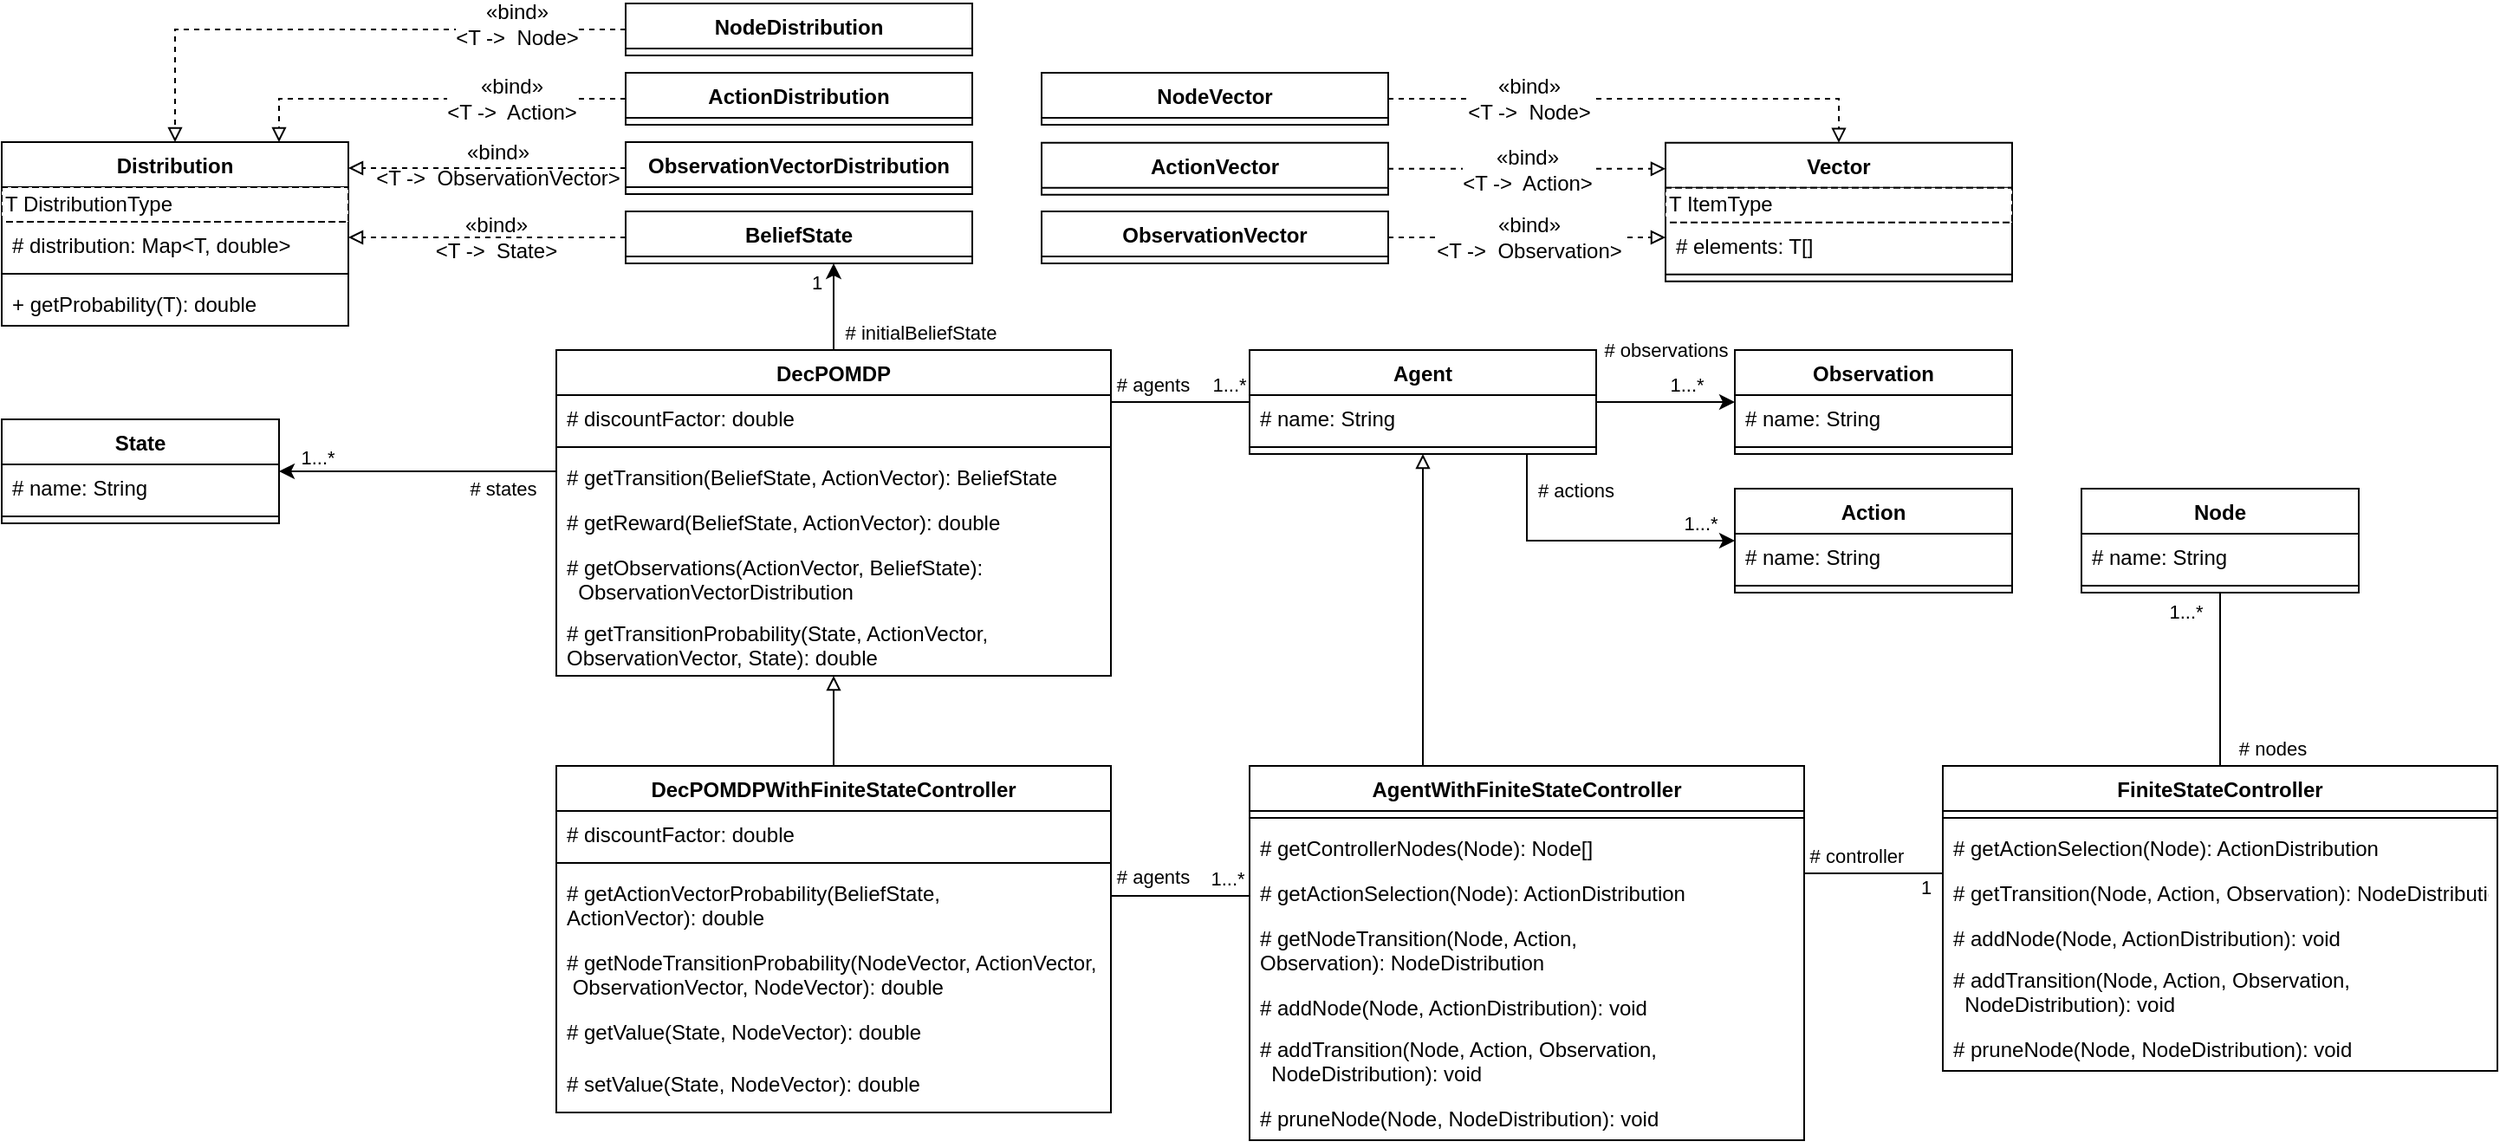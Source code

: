 <mxfile version="20.6.1" type="device"><diagram id="dNu3xntVmB1Hkb6yIEkE" name="Seite-1"><mxGraphModel dx="2594" dy="1464" grid="1" gridSize="10" guides="1" tooltips="1" connect="1" arrows="1" fold="1" page="0" pageScale="1" pageWidth="1169" pageHeight="827" math="0" shadow="0"><root><mxCell id="0"/><mxCell id="1" parent="0"/><mxCell id="qzoelLxlzfQ6jllaj68m-5" value="Agent" style="swimlane;fontStyle=1;align=center;verticalAlign=top;childLayout=stackLayout;horizontal=1;startSize=26;horizontalStack=0;resizeParent=1;resizeParentMax=0;resizeLast=0;collapsible=1;marginBottom=0;" vertex="1" parent="1"><mxGeometry x="-280" y="-120" width="200" height="60" as="geometry"/></mxCell><mxCell id="qzoelLxlzfQ6jllaj68m-6" value="# name: String" style="text;strokeColor=none;fillColor=none;align=left;verticalAlign=top;spacingLeft=4;spacingRight=4;overflow=hidden;rotatable=0;points=[[0,0.5],[1,0.5]];portConstraint=eastwest;" vertex="1" parent="qzoelLxlzfQ6jllaj68m-5"><mxGeometry y="26" width="200" height="26" as="geometry"/></mxCell><mxCell id="qzoelLxlzfQ6jllaj68m-7" value="" style="line;strokeWidth=1;fillColor=none;align=left;verticalAlign=middle;spacingTop=-1;spacingLeft=3;spacingRight=3;rotatable=0;labelPosition=right;points=[];portConstraint=eastwest;strokeColor=inherit;" vertex="1" parent="qzoelLxlzfQ6jllaj68m-5"><mxGeometry y="52" width="200" height="8" as="geometry"/></mxCell><mxCell id="qzoelLxlzfQ6jllaj68m-92" value="1...*" style="edgeStyle=orthogonalEdgeStyle;rounded=0;orthogonalLoop=1;jettySize=auto;html=1;endArrow=none;endFill=0;" edge="1" parent="1" source="qzoelLxlzfQ6jllaj68m-1" target="qzoelLxlzfQ6jllaj68m-5"><mxGeometry x="0.704" y="10" relative="1" as="geometry"><Array as="points"><mxPoint x="-350" y="-90"/><mxPoint x="-350" y="-90"/></Array><mxPoint as="offset"/></mxGeometry></mxCell><mxCell id="qzoelLxlzfQ6jllaj68m-93" value="# agents" style="edgeLabel;html=1;align=center;verticalAlign=middle;resizable=0;points=[];" vertex="1" connectable="0" parent="qzoelLxlzfQ6jllaj68m-92"><mxGeometry x="-0.758" relative="1" as="geometry"><mxPoint x="14" y="-10" as="offset"/></mxGeometry></mxCell><mxCell id="qzoelLxlzfQ6jllaj68m-1" value="DecPOMDP" style="swimlane;fontStyle=1;align=center;verticalAlign=top;childLayout=stackLayout;horizontal=1;startSize=26;horizontalStack=0;resizeParent=1;resizeParentMax=0;resizeLast=0;collapsible=1;marginBottom=0;" vertex="1" parent="1"><mxGeometry x="-680" y="-120" width="320" height="188" as="geometry"/></mxCell><mxCell id="qzoelLxlzfQ6jllaj68m-2" value="# discountFactor: double" style="text;strokeColor=none;fillColor=none;align=left;verticalAlign=top;spacingLeft=4;spacingRight=4;overflow=hidden;rotatable=0;points=[[0,0.5],[1,0.5]];portConstraint=eastwest;" vertex="1" parent="qzoelLxlzfQ6jllaj68m-1"><mxGeometry y="26" width="320" height="26" as="geometry"/></mxCell><mxCell id="qzoelLxlzfQ6jllaj68m-3" value="" style="line;strokeWidth=1;fillColor=none;align=left;verticalAlign=middle;spacingTop=-1;spacingLeft=3;spacingRight=3;rotatable=0;labelPosition=right;points=[];portConstraint=eastwest;strokeColor=inherit;" vertex="1" parent="qzoelLxlzfQ6jllaj68m-1"><mxGeometry y="52" width="320" height="8" as="geometry"/></mxCell><mxCell id="qzoelLxlzfQ6jllaj68m-64" value="# getTransition(BeliefState, ActionVector): BeliefState" style="text;strokeColor=none;fillColor=none;align=left;verticalAlign=top;spacingLeft=4;spacingRight=4;overflow=hidden;rotatable=0;points=[[0,0.5],[1,0.5]];portConstraint=eastwest;" vertex="1" parent="qzoelLxlzfQ6jllaj68m-1"><mxGeometry y="60" width="320" height="26" as="geometry"/></mxCell><mxCell id="qzoelLxlzfQ6jllaj68m-74" value="# getReward(BeliefState, ActionVector): double" style="text;strokeColor=none;fillColor=none;align=left;verticalAlign=top;spacingLeft=4;spacingRight=4;overflow=hidden;rotatable=0;points=[[0,0.5],[1,0.5]];portConstraint=eastwest;" vertex="1" parent="qzoelLxlzfQ6jllaj68m-1"><mxGeometry y="86" width="320" height="26" as="geometry"/></mxCell><mxCell id="qzoelLxlzfQ6jllaj68m-75" value="# getObservations(ActionVector, BeliefState): &#10;  ObservationVectorDistribution" style="text;strokeColor=none;fillColor=none;align=left;verticalAlign=top;spacingLeft=4;spacingRight=4;overflow=hidden;rotatable=0;points=[[0,0.5],[1,0.5]];portConstraint=eastwest;" vertex="1" parent="qzoelLxlzfQ6jllaj68m-1"><mxGeometry y="112" width="320" height="38" as="geometry"/></mxCell><mxCell id="qzoelLxlzfQ6jllaj68m-146" value="# getTransitionProbability(State, ActionVector, &#10;ObservationVector, State): double" style="text;strokeColor=none;fillColor=none;align=left;verticalAlign=top;spacingLeft=4;spacingRight=4;overflow=hidden;rotatable=0;points=[[0,0.5],[1,0.5]];portConstraint=eastwest;" vertex="1" parent="qzoelLxlzfQ6jllaj68m-1"><mxGeometry y="150" width="320" height="38" as="geometry"/></mxCell><mxCell id="qzoelLxlzfQ6jllaj68m-31" style="edgeStyle=orthogonalEdgeStyle;rounded=0;orthogonalLoop=1;jettySize=auto;html=1;" edge="1" parent="1" source="qzoelLxlzfQ6jllaj68m-1" target="qzoelLxlzfQ6jllaj68m-21"><mxGeometry relative="1" as="geometry"><Array as="points"><mxPoint x="-730" y="-50"/><mxPoint x="-730" y="-50"/></Array></mxGeometry></mxCell><mxCell id="qzoelLxlzfQ6jllaj68m-33" value="1...*" style="edgeLabel;html=1;align=center;verticalAlign=middle;resizable=0;points=[];" vertex="1" connectable="0" parent="qzoelLxlzfQ6jllaj68m-31"><mxGeometry x="0.573" relative="1" as="geometry"><mxPoint x="-12" y="-8" as="offset"/></mxGeometry></mxCell><mxCell id="qzoelLxlzfQ6jllaj68m-42" value="# states" style="edgeLabel;html=1;align=center;verticalAlign=middle;resizable=0;points=[];" vertex="1" connectable="0" parent="qzoelLxlzfQ6jllaj68m-31"><mxGeometry x="-0.558" relative="1" as="geometry"><mxPoint x="4" y="10" as="offset"/></mxGeometry></mxCell><mxCell id="qzoelLxlzfQ6jllaj68m-39" style="edgeStyle=orthogonalEdgeStyle;rounded=0;orthogonalLoop=1;jettySize=auto;html=1;" edge="1" parent="1" source="qzoelLxlzfQ6jllaj68m-1" target="qzoelLxlzfQ6jllaj68m-48"><mxGeometry relative="1" as="geometry"><mxPoint x="-840" y="210" as="targetPoint"/><Array as="points"><mxPoint x="-530" y="-80"/><mxPoint x="-530" y="-80"/></Array></mxGeometry></mxCell><mxCell id="qzoelLxlzfQ6jllaj68m-40" value="1" style="edgeLabel;html=1;align=center;verticalAlign=middle;resizable=0;points=[];" vertex="1" connectable="0" parent="qzoelLxlzfQ6jllaj68m-39"><mxGeometry x="0.255" y="-1" relative="1" as="geometry"><mxPoint x="-11" y="-8" as="offset"/></mxGeometry></mxCell><mxCell id="qzoelLxlzfQ6jllaj68m-41" value="# initialBeliefState" style="edgeLabel;html=1;align=center;verticalAlign=middle;resizable=0;points=[];" vertex="1" connectable="0" parent="qzoelLxlzfQ6jllaj68m-39"><mxGeometry x="-0.197" y="-1" relative="1" as="geometry"><mxPoint x="49" y="10" as="offset"/></mxGeometry></mxCell><mxCell id="qzoelLxlzfQ6jllaj68m-25" style="edgeStyle=orthogonalEdgeStyle;rounded=0;orthogonalLoop=1;jettySize=auto;html=1;" edge="1" parent="1" source="qzoelLxlzfQ6jllaj68m-5" target="qzoelLxlzfQ6jllaj68m-13"><mxGeometry relative="1" as="geometry"><Array as="points"><mxPoint x="-120" y="-10"/></Array></mxGeometry></mxCell><mxCell id="qzoelLxlzfQ6jllaj68m-27" value="1...*" style="edgeLabel;html=1;align=center;verticalAlign=middle;resizable=0;points=[];" vertex="1" connectable="0" parent="qzoelLxlzfQ6jllaj68m-25"><mxGeometry x="0.373" y="-1" relative="1" as="geometry"><mxPoint x="33" y="-11" as="offset"/></mxGeometry></mxCell><mxCell id="qzoelLxlzfQ6jllaj68m-45" value="# actions" style="edgeLabel;html=1;align=center;verticalAlign=middle;resizable=0;points=[];" vertex="1" connectable="0" parent="qzoelLxlzfQ6jllaj68m-25"><mxGeometry x="-0.701" y="-1" relative="1" as="geometry"><mxPoint x="29" y="-5" as="offset"/></mxGeometry></mxCell><mxCell id="qzoelLxlzfQ6jllaj68m-26" style="edgeStyle=orthogonalEdgeStyle;rounded=0;orthogonalLoop=1;jettySize=auto;html=1;" edge="1" parent="1" source="qzoelLxlzfQ6jllaj68m-5" target="qzoelLxlzfQ6jllaj68m-17"><mxGeometry relative="1" as="geometry"><Array as="points"><mxPoint x="-200" y="-90"/></Array></mxGeometry></mxCell><mxCell id="qzoelLxlzfQ6jllaj68m-28" value="1...*" style="edgeLabel;html=1;align=center;verticalAlign=middle;resizable=0;points=[];" vertex="1" connectable="0" parent="qzoelLxlzfQ6jllaj68m-26"><mxGeometry x="0.801" relative="1" as="geometry"><mxPoint x="-20" y="-10" as="offset"/></mxGeometry></mxCell><mxCell id="qzoelLxlzfQ6jllaj68m-44" value="# observations" style="edgeLabel;html=1;align=center;verticalAlign=middle;resizable=0;points=[];" vertex="1" connectable="0" parent="qzoelLxlzfQ6jllaj68m-26"><mxGeometry x="-0.905" y="-1" relative="1" as="geometry"><mxPoint x="36" y="-31" as="offset"/></mxGeometry></mxCell><mxCell id="qzoelLxlzfQ6jllaj68m-13" value="Action" style="swimlane;fontStyle=1;align=center;verticalAlign=top;childLayout=stackLayout;horizontal=1;startSize=26;horizontalStack=0;resizeParent=1;resizeParentMax=0;resizeLast=0;collapsible=1;marginBottom=0;" vertex="1" parent="1"><mxGeometry y="-40" width="160" height="60" as="geometry"/></mxCell><mxCell id="qzoelLxlzfQ6jllaj68m-14" value="# name: String" style="text;strokeColor=none;fillColor=none;align=left;verticalAlign=top;spacingLeft=4;spacingRight=4;overflow=hidden;rotatable=0;points=[[0,0.5],[1,0.5]];portConstraint=eastwest;" vertex="1" parent="qzoelLxlzfQ6jllaj68m-13"><mxGeometry y="26" width="160" height="26" as="geometry"/></mxCell><mxCell id="qzoelLxlzfQ6jllaj68m-15" value="" style="line;strokeWidth=1;fillColor=none;align=left;verticalAlign=middle;spacingTop=-1;spacingLeft=3;spacingRight=3;rotatable=0;labelPosition=right;points=[];portConstraint=eastwest;strokeColor=inherit;" vertex="1" parent="qzoelLxlzfQ6jllaj68m-13"><mxGeometry y="52" width="160" height="8" as="geometry"/></mxCell><mxCell id="qzoelLxlzfQ6jllaj68m-17" value="Observation" style="swimlane;fontStyle=1;align=center;verticalAlign=top;childLayout=stackLayout;horizontal=1;startSize=26;horizontalStack=0;resizeParent=1;resizeParentMax=0;resizeLast=0;collapsible=1;marginBottom=0;" vertex="1" parent="1"><mxGeometry y="-120" width="160" height="60" as="geometry"/></mxCell><mxCell id="qzoelLxlzfQ6jllaj68m-18" value="# name: String" style="text;strokeColor=none;fillColor=none;align=left;verticalAlign=top;spacingLeft=4;spacingRight=4;overflow=hidden;rotatable=0;points=[[0,0.5],[1,0.5]];portConstraint=eastwest;" vertex="1" parent="qzoelLxlzfQ6jllaj68m-17"><mxGeometry y="26" width="160" height="26" as="geometry"/></mxCell><mxCell id="qzoelLxlzfQ6jllaj68m-19" value="" style="line;strokeWidth=1;fillColor=none;align=left;verticalAlign=middle;spacingTop=-1;spacingLeft=3;spacingRight=3;rotatable=0;labelPosition=right;points=[];portConstraint=eastwest;strokeColor=inherit;" vertex="1" parent="qzoelLxlzfQ6jllaj68m-17"><mxGeometry y="52" width="160" height="8" as="geometry"/></mxCell><mxCell id="qzoelLxlzfQ6jllaj68m-21" value="State" style="swimlane;fontStyle=1;align=center;verticalAlign=top;childLayout=stackLayout;horizontal=1;startSize=26;horizontalStack=0;resizeParent=1;resizeParentMax=0;resizeLast=0;collapsible=1;marginBottom=0;" vertex="1" parent="1"><mxGeometry x="-1000" y="-80" width="160" height="60" as="geometry"/></mxCell><mxCell id="qzoelLxlzfQ6jllaj68m-22" value="# name: String" style="text;strokeColor=none;fillColor=none;align=left;verticalAlign=top;spacingLeft=4;spacingRight=4;overflow=hidden;rotatable=0;points=[[0,0.5],[1,0.5]];portConstraint=eastwest;" vertex="1" parent="qzoelLxlzfQ6jllaj68m-21"><mxGeometry y="26" width="160" height="26" as="geometry"/></mxCell><mxCell id="qzoelLxlzfQ6jllaj68m-23" value="" style="line;strokeWidth=1;fillColor=none;align=left;verticalAlign=middle;spacingTop=-1;spacingLeft=3;spacingRight=3;rotatable=0;labelPosition=right;points=[];portConstraint=eastwest;strokeColor=inherit;" vertex="1" parent="qzoelLxlzfQ6jllaj68m-21"><mxGeometry y="52" width="160" height="8" as="geometry"/></mxCell><mxCell id="qzoelLxlzfQ6jllaj68m-35" value="Distribution" style="swimlane;fontStyle=1;align=center;verticalAlign=top;childLayout=stackLayout;horizontal=1;startSize=26;horizontalStack=0;resizeParent=1;resizeParentMax=0;resizeLast=0;collapsible=1;marginBottom=0;" vertex="1" parent="1"><mxGeometry x="-1000" y="-240" width="200" height="106" as="geometry"/></mxCell><mxCell id="qzoelLxlzfQ6jllaj68m-47" value="T DistributionType" style="shape=partialRectangle;html=1;top=1;align=left;dashed=1;" vertex="1" parent="qzoelLxlzfQ6jllaj68m-35"><mxGeometry y="26" width="200" height="20" as="geometry"/></mxCell><mxCell id="qzoelLxlzfQ6jllaj68m-36" value="# distribution: Map&lt;T, double&gt;" style="text;strokeColor=none;fillColor=none;align=left;verticalAlign=top;spacingLeft=4;spacingRight=4;overflow=hidden;rotatable=0;points=[[0,0.5],[1,0.5]];portConstraint=eastwest;" vertex="1" parent="qzoelLxlzfQ6jllaj68m-35"><mxGeometry y="46" width="200" height="26" as="geometry"/></mxCell><mxCell id="qzoelLxlzfQ6jllaj68m-37" value="" style="line;strokeWidth=1;fillColor=none;align=left;verticalAlign=middle;spacingTop=-1;spacingLeft=3;spacingRight=3;rotatable=0;labelPosition=right;points=[];portConstraint=eastwest;strokeColor=inherit;" vertex="1" parent="qzoelLxlzfQ6jllaj68m-35"><mxGeometry y="72" width="200" height="8" as="geometry"/></mxCell><mxCell id="qzoelLxlzfQ6jllaj68m-38" value="+ getProbability(T): double" style="text;strokeColor=none;fillColor=none;align=left;verticalAlign=top;spacingLeft=4;spacingRight=4;overflow=hidden;rotatable=0;points=[[0,0.5],[1,0.5]];portConstraint=eastwest;" vertex="1" parent="qzoelLxlzfQ6jllaj68m-35"><mxGeometry y="80" width="200" height="26" as="geometry"/></mxCell><mxCell id="qzoelLxlzfQ6jllaj68m-53" style="edgeStyle=orthogonalEdgeStyle;rounded=0;orthogonalLoop=1;jettySize=auto;html=1;endArrow=block;endFill=0;dashed=1;" edge="1" parent="1" source="qzoelLxlzfQ6jllaj68m-48" target="qzoelLxlzfQ6jllaj68m-35"><mxGeometry relative="1" as="geometry"><Array as="points"><mxPoint x="-760" y="-185.43"/><mxPoint x="-760" y="-185.43"/></Array></mxGeometry></mxCell><mxCell id="qzoelLxlzfQ6jllaj68m-85" value="&lt;span style=&quot;font-size: 12px;&quot;&gt;«bind»&lt;/span&gt;&lt;br style=&quot;font-size: 12px;&quot;&gt;&lt;span style=&quot;font-size: 12px;&quot;&gt;&amp;lt;T -&amp;gt;&amp;nbsp; State&amp;gt;&lt;/span&gt;" style="edgeLabel;html=1;align=center;verticalAlign=middle;resizable=0;points=[];labelBackgroundColor=none;" vertex="1" connectable="0" parent="qzoelLxlzfQ6jllaj68m-53"><mxGeometry x="-0.062" relative="1" as="geometry"><mxPoint as="offset"/></mxGeometry></mxCell><mxCell id="qzoelLxlzfQ6jllaj68m-48" value="BeliefState" style="swimlane;fontStyle=1;align=center;verticalAlign=top;childLayout=stackLayout;horizontal=1;startSize=26;horizontalStack=0;resizeParent=1;resizeParentMax=0;resizeLast=0;collapsible=1;marginBottom=0;" vertex="1" collapsed="1" parent="1"><mxGeometry x="-640" y="-200" width="200" height="30" as="geometry"><mxRectangle x="-890" y="-30" width="160" height="34" as="alternateBounds"/></mxGeometry></mxCell><mxCell id="qzoelLxlzfQ6jllaj68m-51" value="" style="line;strokeWidth=1;fillColor=none;align=left;verticalAlign=middle;spacingTop=-1;spacingLeft=3;spacingRight=3;rotatable=0;labelPosition=right;points=[];portConstraint=eastwest;strokeColor=inherit;" vertex="1" parent="qzoelLxlzfQ6jllaj68m-48"><mxGeometry y="26" width="160" height="8" as="geometry"/></mxCell><mxCell id="qzoelLxlzfQ6jllaj68m-65" value="Vector" style="swimlane;fontStyle=1;align=center;verticalAlign=top;childLayout=stackLayout;horizontal=1;startSize=26;horizontalStack=0;resizeParent=1;resizeParentMax=0;resizeLast=0;collapsible=1;marginBottom=0;" vertex="1" parent="1"><mxGeometry x="-40" y="-239.57" width="200" height="80" as="geometry"/></mxCell><mxCell id="qzoelLxlzfQ6jllaj68m-66" value="T ItemType" style="shape=partialRectangle;html=1;top=1;align=left;dashed=1;" vertex="1" parent="qzoelLxlzfQ6jllaj68m-65"><mxGeometry y="26" width="200" height="20" as="geometry"/></mxCell><mxCell id="qzoelLxlzfQ6jllaj68m-67" value="# elements: T[]" style="text;strokeColor=none;fillColor=none;align=left;verticalAlign=top;spacingLeft=4;spacingRight=4;overflow=hidden;rotatable=0;points=[[0,0.5],[1,0.5]];portConstraint=eastwest;" vertex="1" parent="qzoelLxlzfQ6jllaj68m-65"><mxGeometry y="46" width="200" height="26" as="geometry"/></mxCell><mxCell id="qzoelLxlzfQ6jllaj68m-68" value="" style="line;strokeWidth=1;fillColor=none;align=left;verticalAlign=middle;spacingTop=-1;spacingLeft=3;spacingRight=3;rotatable=0;labelPosition=right;points=[];portConstraint=eastwest;strokeColor=inherit;" vertex="1" parent="qzoelLxlzfQ6jllaj68m-65"><mxGeometry y="72" width="200" height="8" as="geometry"/></mxCell><mxCell id="qzoelLxlzfQ6jllaj68m-72" style="edgeStyle=orthogonalEdgeStyle;rounded=0;orthogonalLoop=1;jettySize=auto;html=1;dashed=1;endArrow=block;endFill=0;exitX=1;exitY=0.5;exitDx=0;exitDy=0;" edge="1" parent="1" source="qzoelLxlzfQ6jllaj68m-70" target="qzoelLxlzfQ6jllaj68m-65"><mxGeometry relative="1" as="geometry"><mxPoint x="-380" y="-225.02" as="sourcePoint"/><mxPoint x="-540" y="-225.02" as="targetPoint"/><Array as="points"><mxPoint x="-200" y="-225"/><mxPoint x="-200" y="-225"/></Array></mxGeometry></mxCell><mxCell id="qzoelLxlzfQ6jllaj68m-73" value="&lt;span style=&quot;font-size: 12px;&quot;&gt;«bind»&lt;/span&gt;&lt;br style=&quot;font-size: 12px;&quot;&gt;&lt;span style=&quot;font-size: 12px;&quot;&gt;&amp;lt;T -&amp;gt;&amp;nbsp; Action&amp;gt;&lt;/span&gt;" style="edgeLabel;html=1;align=center;verticalAlign=middle;resizable=0;points=[];" vertex="1" connectable="0" parent="qzoelLxlzfQ6jllaj68m-72"><mxGeometry x="0.402" y="1" relative="1" as="geometry"><mxPoint x="-32" y="1" as="offset"/></mxGeometry></mxCell><mxCell id="qzoelLxlzfQ6jllaj68m-70" value="ActionVector" style="swimlane;fontStyle=1;align=center;verticalAlign=top;childLayout=stackLayout;horizontal=1;startSize=26;horizontalStack=0;resizeParent=1;resizeParentMax=0;resizeLast=0;collapsible=1;marginBottom=0;" vertex="1" collapsed="1" parent="1"><mxGeometry x="-400" y="-239.57" width="200" height="30" as="geometry"><mxRectangle x="-890" y="-30" width="160" height="34" as="alternateBounds"/></mxGeometry></mxCell><mxCell id="qzoelLxlzfQ6jllaj68m-71" value="" style="line;strokeWidth=1;fillColor=none;align=left;verticalAlign=middle;spacingTop=-1;spacingLeft=3;spacingRight=3;rotatable=0;labelPosition=right;points=[];portConstraint=eastwest;strokeColor=inherit;" vertex="1" parent="qzoelLxlzfQ6jllaj68m-70"><mxGeometry y="26" width="160" height="8" as="geometry"/></mxCell><mxCell id="qzoelLxlzfQ6jllaj68m-90" style="edgeStyle=orthogonalEdgeStyle;rounded=0;orthogonalLoop=1;jettySize=auto;html=1;dashed=1;endArrow=block;endFill=0;" edge="1" parent="1" source="qzoelLxlzfQ6jllaj68m-76" target="qzoelLxlzfQ6jllaj68m-65"><mxGeometry relative="1" as="geometry"><Array as="points"><mxPoint x="-80" y="-185"/><mxPoint x="-80" y="-185"/></Array></mxGeometry></mxCell><mxCell id="qzoelLxlzfQ6jllaj68m-91" value="&lt;span style=&quot;font-size: 12px;&quot;&gt;«bind»&lt;/span&gt;&lt;br style=&quot;font-size: 12px;&quot;&gt;&lt;span style=&quot;font-size: 12px;&quot;&gt;&amp;lt;T -&amp;gt;&amp;nbsp; Observation&amp;gt;&lt;/span&gt;" style="edgeLabel;html=1;align=center;verticalAlign=middle;resizable=0;points=[];" vertex="1" connectable="0" parent="qzoelLxlzfQ6jllaj68m-90"><mxGeometry x="-0.031" relative="1" as="geometry"><mxPoint x="3" as="offset"/></mxGeometry></mxCell><mxCell id="qzoelLxlzfQ6jllaj68m-76" value="ObservationVector" style="swimlane;fontStyle=1;align=center;verticalAlign=top;childLayout=stackLayout;horizontal=1;startSize=26;horizontalStack=0;resizeParent=1;resizeParentMax=0;resizeLast=0;collapsible=1;marginBottom=0;" vertex="1" collapsed="1" parent="1"><mxGeometry x="-400" y="-200" width="200" height="30" as="geometry"><mxRectangle x="-890" y="-30" width="160" height="34" as="alternateBounds"/></mxGeometry></mxCell><mxCell id="qzoelLxlzfQ6jllaj68m-77" value="" style="line;strokeWidth=1;fillColor=none;align=left;verticalAlign=middle;spacingTop=-1;spacingLeft=3;spacingRight=3;rotatable=0;labelPosition=right;points=[];portConstraint=eastwest;strokeColor=inherit;" vertex="1" parent="qzoelLxlzfQ6jllaj68m-76"><mxGeometry y="26" width="160" height="8" as="geometry"/></mxCell><mxCell id="qzoelLxlzfQ6jllaj68m-82" style="edgeStyle=orthogonalEdgeStyle;rounded=0;orthogonalLoop=1;jettySize=auto;html=1;dashed=1;endArrow=block;endFill=0;" edge="1" parent="1" source="qzoelLxlzfQ6jllaj68m-80" target="qzoelLxlzfQ6jllaj68m-35"><mxGeometry relative="1" as="geometry"><Array as="points"><mxPoint x="-760" y="-225.43"/><mxPoint x="-760" y="-225.43"/></Array></mxGeometry></mxCell><mxCell id="qzoelLxlzfQ6jllaj68m-86" value="&lt;span style=&quot;font-size: 12px;&quot;&gt;«bind»&lt;/span&gt;&lt;br style=&quot;font-size: 12px;&quot;&gt;&lt;span style=&quot;font-size: 12px;&quot;&gt;&amp;lt;T -&amp;gt;&amp;nbsp; ObservationVector&amp;gt;&lt;/span&gt;" style="edgeLabel;html=1;align=center;verticalAlign=middle;resizable=0;points=[];labelBackgroundColor=none;" vertex="1" connectable="0" parent="qzoelLxlzfQ6jllaj68m-82"><mxGeometry x="-0.076" y="-2" relative="1" as="geometry"><mxPoint as="offset"/></mxGeometry></mxCell><mxCell id="qzoelLxlzfQ6jllaj68m-80" value="ObservationVectorDistribution" style="swimlane;fontStyle=1;align=center;verticalAlign=top;childLayout=stackLayout;horizontal=1;startSize=26;horizontalStack=0;resizeParent=1;resizeParentMax=0;resizeLast=0;collapsible=1;marginBottom=0;" vertex="1" collapsed="1" parent="1"><mxGeometry x="-640" y="-240" width="200" height="30" as="geometry"><mxRectangle x="-890" y="-30" width="160" height="34" as="alternateBounds"/></mxGeometry></mxCell><mxCell id="qzoelLxlzfQ6jllaj68m-81" value="" style="line;strokeWidth=1;fillColor=none;align=left;verticalAlign=middle;spacingTop=-1;spacingLeft=3;spacingRight=3;rotatable=0;labelPosition=right;points=[];portConstraint=eastwest;strokeColor=inherit;" vertex="1" parent="qzoelLxlzfQ6jllaj68m-80"><mxGeometry y="26" width="160" height="8" as="geometry"/></mxCell><mxCell id="qzoelLxlzfQ6jllaj68m-100" style="edgeStyle=orthogonalEdgeStyle;rounded=0;orthogonalLoop=1;jettySize=auto;html=1;endArrow=block;endFill=0;" edge="1" parent="1" source="qzoelLxlzfQ6jllaj68m-94" target="qzoelLxlzfQ6jllaj68m-1"><mxGeometry relative="1" as="geometry"/></mxCell><mxCell id="qzoelLxlzfQ6jllaj68m-112" style="edgeStyle=orthogonalEdgeStyle;rounded=0;orthogonalLoop=1;jettySize=auto;html=1;endArrow=none;endFill=0;" edge="1" parent="1" source="qzoelLxlzfQ6jllaj68m-94" target="qzoelLxlzfQ6jllaj68m-105"><mxGeometry relative="1" as="geometry"><Array as="points"><mxPoint x="-300" y="195"/><mxPoint x="-300" y="195"/></Array></mxGeometry></mxCell><mxCell id="qzoelLxlzfQ6jllaj68m-113" value="# agents" style="edgeLabel;html=1;align=center;verticalAlign=middle;resizable=0;points=[];" vertex="1" connectable="0" parent="qzoelLxlzfQ6jllaj68m-112"><mxGeometry x="-0.575" relative="1" as="geometry"><mxPoint x="7" y="-11" as="offset"/></mxGeometry></mxCell><mxCell id="qzoelLxlzfQ6jllaj68m-114" value="1...*" style="edgeLabel;html=1;align=center;verticalAlign=middle;resizable=0;points=[];" vertex="1" connectable="0" parent="qzoelLxlzfQ6jllaj68m-112"><mxGeometry x="0.565" y="-4" relative="1" as="geometry"><mxPoint x="4" y="-14" as="offset"/></mxGeometry></mxCell><mxCell id="qzoelLxlzfQ6jllaj68m-94" value="DecPOMDPWithFiniteStateController" style="swimlane;fontStyle=1;align=center;verticalAlign=top;childLayout=stackLayout;horizontal=1;startSize=26;horizontalStack=0;resizeParent=1;resizeParentMax=0;resizeLast=0;collapsible=1;marginBottom=0;" vertex="1" parent="1"><mxGeometry x="-680" y="120" width="320" height="200" as="geometry"/></mxCell><mxCell id="qzoelLxlzfQ6jllaj68m-95" value="# discountFactor: double" style="text;strokeColor=none;fillColor=none;align=left;verticalAlign=top;spacingLeft=4;spacingRight=4;overflow=hidden;rotatable=0;points=[[0,0.5],[1,0.5]];portConstraint=eastwest;" vertex="1" parent="qzoelLxlzfQ6jllaj68m-94"><mxGeometry y="26" width="320" height="26" as="geometry"/></mxCell><mxCell id="qzoelLxlzfQ6jllaj68m-96" value="" style="line;strokeWidth=1;fillColor=none;align=left;verticalAlign=middle;spacingTop=-1;spacingLeft=3;spacingRight=3;rotatable=0;labelPosition=right;points=[];portConstraint=eastwest;strokeColor=inherit;" vertex="1" parent="qzoelLxlzfQ6jllaj68m-94"><mxGeometry y="52" width="320" height="8" as="geometry"/></mxCell><mxCell id="qzoelLxlzfQ6jllaj68m-97" value="# getActionVectorProbability(BeliefState, &#10;ActionVector): double" style="text;strokeColor=none;fillColor=none;align=left;verticalAlign=top;spacingLeft=4;spacingRight=4;overflow=hidden;rotatable=0;points=[[0,0.5],[1,0.5]];portConstraint=eastwest;" vertex="1" parent="qzoelLxlzfQ6jllaj68m-94"><mxGeometry y="60" width="320" height="40" as="geometry"/></mxCell><mxCell id="qzoelLxlzfQ6jllaj68m-98" value="# getNodeTransitionProbability(NodeVector, ActionVector,&#10; ObservationVector, NodeVector): double" style="text;strokeColor=none;fillColor=none;align=left;verticalAlign=top;spacingLeft=4;spacingRight=4;overflow=hidden;rotatable=0;points=[[0,0.5],[1,0.5]];portConstraint=eastwest;" vertex="1" parent="qzoelLxlzfQ6jllaj68m-94"><mxGeometry y="100" width="320" height="40" as="geometry"/></mxCell><mxCell id="qzoelLxlzfQ6jllaj68m-99" value="# getValue(State, NodeVector): double" style="text;strokeColor=none;fillColor=none;align=left;verticalAlign=top;spacingLeft=4;spacingRight=4;overflow=hidden;rotatable=0;points=[[0,0.5],[1,0.5]];portConstraint=eastwest;" vertex="1" parent="qzoelLxlzfQ6jllaj68m-94"><mxGeometry y="140" width="320" height="30" as="geometry"/></mxCell><mxCell id="qzoelLxlzfQ6jllaj68m-145" value="# setValue(State, NodeVector): double" style="text;strokeColor=none;fillColor=none;align=left;verticalAlign=top;spacingLeft=4;spacingRight=4;overflow=hidden;rotatable=0;points=[[0,0.5],[1,0.5]];portConstraint=eastwest;" vertex="1" parent="qzoelLxlzfQ6jllaj68m-94"><mxGeometry y="170" width="320" height="30" as="geometry"/></mxCell><mxCell id="qzoelLxlzfQ6jllaj68m-103" style="edgeStyle=orthogonalEdgeStyle;rounded=0;orthogonalLoop=1;jettySize=auto;html=1;endArrow=block;endFill=0;dashed=1;" edge="1" parent="1" source="qzoelLxlzfQ6jllaj68m-101" target="qzoelLxlzfQ6jllaj68m-65"><mxGeometry relative="1" as="geometry"/></mxCell><mxCell id="qzoelLxlzfQ6jllaj68m-104" value="&lt;span style=&quot;font-size: 12px;&quot;&gt;«bind»&lt;/span&gt;&lt;br style=&quot;font-size: 12px;&quot;&gt;&lt;span style=&quot;font-size: 12px;&quot;&gt;&amp;lt;T -&amp;gt;&amp;nbsp; Node&amp;gt;&lt;/span&gt;" style="edgeLabel;html=1;align=center;verticalAlign=middle;resizable=0;points=[];" vertex="1" connectable="0" parent="qzoelLxlzfQ6jllaj68m-103"><mxGeometry x="-0.36" y="-3" relative="1" as="geometry"><mxPoint x="-11" y="-3" as="offset"/></mxGeometry></mxCell><mxCell id="qzoelLxlzfQ6jllaj68m-101" value="NodeVector" style="swimlane;fontStyle=1;align=center;verticalAlign=top;childLayout=stackLayout;horizontal=1;startSize=26;horizontalStack=0;resizeParent=1;resizeParentMax=0;resizeLast=0;collapsible=1;marginBottom=0;" vertex="1" collapsed="1" parent="1"><mxGeometry x="-400" y="-280" width="200" height="30" as="geometry"><mxRectangle x="-890" y="-30" width="160" height="34" as="alternateBounds"/></mxGeometry></mxCell><mxCell id="qzoelLxlzfQ6jllaj68m-102" value="" style="line;strokeWidth=1;fillColor=none;align=left;verticalAlign=middle;spacingTop=-1;spacingLeft=3;spacingRight=3;rotatable=0;labelPosition=right;points=[];portConstraint=eastwest;strokeColor=inherit;" vertex="1" parent="qzoelLxlzfQ6jllaj68m-101"><mxGeometry y="26" width="160" height="8" as="geometry"/></mxCell><mxCell id="qzoelLxlzfQ6jllaj68m-111" style="edgeStyle=orthogonalEdgeStyle;rounded=0;orthogonalLoop=1;jettySize=auto;html=1;endArrow=block;endFill=0;" edge="1" parent="1" source="qzoelLxlzfQ6jllaj68m-105" target="qzoelLxlzfQ6jllaj68m-5"><mxGeometry relative="1" as="geometry"><Array as="points"><mxPoint x="-180" y="70"/><mxPoint x="-180" y="70"/></Array></mxGeometry></mxCell><mxCell id="qzoelLxlzfQ6jllaj68m-121" style="edgeStyle=orthogonalEdgeStyle;rounded=0;orthogonalLoop=1;jettySize=auto;html=1;endArrow=none;endFill=0;" edge="1" parent="1" source="qzoelLxlzfQ6jllaj68m-105" target="qzoelLxlzfQ6jllaj68m-115"><mxGeometry relative="1" as="geometry"><Array as="points"><mxPoint x="60" y="182"/><mxPoint x="60" y="182"/></Array></mxGeometry></mxCell><mxCell id="qzoelLxlzfQ6jllaj68m-122" value="# controller" style="edgeLabel;html=1;align=center;verticalAlign=middle;resizable=0;points=[];" vertex="1" connectable="0" parent="qzoelLxlzfQ6jllaj68m-121"><mxGeometry x="-0.183" y="-1" relative="1" as="geometry"><mxPoint x="-3" y="-11" as="offset"/></mxGeometry></mxCell><mxCell id="qzoelLxlzfQ6jllaj68m-123" value="1" style="edgeLabel;html=1;align=center;verticalAlign=middle;resizable=0;points=[];" vertex="1" connectable="0" parent="qzoelLxlzfQ6jllaj68m-121"><mxGeometry x="0.445" y="1" relative="1" as="geometry"><mxPoint x="12" y="9" as="offset"/></mxGeometry></mxCell><mxCell id="qzoelLxlzfQ6jllaj68m-105" value="AgentWithFiniteStateController" style="swimlane;fontStyle=1;align=center;verticalAlign=top;childLayout=stackLayout;horizontal=1;startSize=26;horizontalStack=0;resizeParent=1;resizeParentMax=0;resizeLast=0;collapsible=1;marginBottom=0;" vertex="1" parent="1"><mxGeometry x="-280" y="120" width="320" height="216" as="geometry"/></mxCell><mxCell id="qzoelLxlzfQ6jllaj68m-107" value="" style="line;strokeWidth=1;fillColor=none;align=left;verticalAlign=middle;spacingTop=-1;spacingLeft=3;spacingRight=3;rotatable=0;labelPosition=right;points=[];portConstraint=eastwest;strokeColor=inherit;" vertex="1" parent="qzoelLxlzfQ6jllaj68m-105"><mxGeometry y="26" width="320" height="8" as="geometry"/></mxCell><mxCell id="qzoelLxlzfQ6jllaj68m-139" value="# getControllerNodes(Node): Node[]" style="text;strokeColor=none;fillColor=none;align=left;verticalAlign=top;spacingLeft=4;spacingRight=4;overflow=hidden;rotatable=0;points=[[0,0.5],[1,0.5]];portConstraint=eastwest;" vertex="1" parent="qzoelLxlzfQ6jllaj68m-105"><mxGeometry y="34" width="320" height="26" as="geometry"/></mxCell><mxCell id="qzoelLxlzfQ6jllaj68m-144" value="# getActionSelection(Node): ActionDistribution" style="text;strokeColor=none;fillColor=none;align=left;verticalAlign=top;spacingLeft=4;spacingRight=4;overflow=hidden;rotatable=0;points=[[0,0.5],[1,0.5]];portConstraint=eastwest;" vertex="1" parent="qzoelLxlzfQ6jllaj68m-105"><mxGeometry y="60" width="320" height="26" as="geometry"/></mxCell><mxCell id="qzoelLxlzfQ6jllaj68m-140" value="# getNodeTransition(Node, Action, &#10;Observation): NodeDistribution" style="text;strokeColor=none;fillColor=none;align=left;verticalAlign=top;spacingLeft=4;spacingRight=4;overflow=hidden;rotatable=0;points=[[0,0.5],[1,0.5]];portConstraint=eastwest;" vertex="1" parent="qzoelLxlzfQ6jllaj68m-105"><mxGeometry y="86" width="320" height="40" as="geometry"/></mxCell><mxCell id="qzoelLxlzfQ6jllaj68m-141" value="# addNode(Node, ActionDistribution): void" style="text;strokeColor=none;fillColor=none;align=left;verticalAlign=top;spacingLeft=4;spacingRight=4;overflow=hidden;rotatable=0;points=[[0,0.5],[1,0.5]];portConstraint=eastwest;" vertex="1" parent="qzoelLxlzfQ6jllaj68m-105"><mxGeometry y="126" width="320" height="24" as="geometry"/></mxCell><mxCell id="qzoelLxlzfQ6jllaj68m-142" value="# addTransition(Node, Action, Observation, &#10;  NodeDistribution): void" style="text;strokeColor=none;fillColor=none;align=left;verticalAlign=top;spacingLeft=4;spacingRight=4;overflow=hidden;rotatable=0;points=[[0,0.5],[1,0.5]];portConstraint=eastwest;" vertex="1" parent="qzoelLxlzfQ6jllaj68m-105"><mxGeometry y="150" width="320" height="40" as="geometry"/></mxCell><mxCell id="qzoelLxlzfQ6jllaj68m-143" value="# pruneNode(Node, NodeDistribution): void" style="text;strokeColor=none;fillColor=none;align=left;verticalAlign=top;spacingLeft=4;spacingRight=4;overflow=hidden;rotatable=0;points=[[0,0.5],[1,0.5]];portConstraint=eastwest;" vertex="1" parent="qzoelLxlzfQ6jllaj68m-105"><mxGeometry y="190" width="320" height="26" as="geometry"/></mxCell><mxCell id="qzoelLxlzfQ6jllaj68m-127" value="# nodes" style="edgeStyle=orthogonalEdgeStyle;rounded=0;orthogonalLoop=1;jettySize=auto;html=1;endArrow=none;endFill=0;" edge="1" parent="1" source="qzoelLxlzfQ6jllaj68m-115" target="qzoelLxlzfQ6jllaj68m-124"><mxGeometry x="-0.8" y="-30" relative="1" as="geometry"><mxPoint as="offset"/></mxGeometry></mxCell><mxCell id="qzoelLxlzfQ6jllaj68m-128" value="1...*" style="edgeLabel;html=1;align=center;verticalAlign=middle;resizable=0;points=[];" vertex="1" connectable="0" parent="qzoelLxlzfQ6jllaj68m-127"><mxGeometry x="0.273" y="-1" relative="1" as="geometry"><mxPoint x="-21" y="-26" as="offset"/></mxGeometry></mxCell><mxCell id="qzoelLxlzfQ6jllaj68m-115" value="FiniteStateController" style="swimlane;fontStyle=1;align=center;verticalAlign=top;childLayout=stackLayout;horizontal=1;startSize=26;horizontalStack=0;resizeParent=1;resizeParentMax=0;resizeLast=0;collapsible=1;marginBottom=0;" vertex="1" parent="1"><mxGeometry x="120" y="120" width="320" height="176" as="geometry"/></mxCell><mxCell id="qzoelLxlzfQ6jllaj68m-117" value="" style="line;strokeWidth=1;fillColor=none;align=left;verticalAlign=middle;spacingTop=-1;spacingLeft=3;spacingRight=3;rotatable=0;labelPosition=right;points=[];portConstraint=eastwest;strokeColor=inherit;" vertex="1" parent="qzoelLxlzfQ6jllaj68m-115"><mxGeometry y="26" width="320" height="8" as="geometry"/></mxCell><mxCell id="qzoelLxlzfQ6jllaj68m-118" value="# getActionSelection(Node): ActionDistribution" style="text;strokeColor=none;fillColor=none;align=left;verticalAlign=top;spacingLeft=4;spacingRight=4;overflow=hidden;rotatable=0;points=[[0,0.5],[1,0.5]];portConstraint=eastwest;" vertex="1" parent="qzoelLxlzfQ6jllaj68m-115"><mxGeometry y="34" width="320" height="26" as="geometry"/></mxCell><mxCell id="qzoelLxlzfQ6jllaj68m-119" value="# getTransition(Node, Action, Observation): NodeDistribution" style="text;strokeColor=none;fillColor=none;align=left;verticalAlign=top;spacingLeft=4;spacingRight=4;overflow=hidden;rotatable=0;points=[[0,0.5],[1,0.5]];portConstraint=eastwest;" vertex="1" parent="qzoelLxlzfQ6jllaj68m-115"><mxGeometry y="60" width="320" height="26" as="geometry"/></mxCell><mxCell id="qzoelLxlzfQ6jllaj68m-120" value="# addNode(Node, ActionDistribution): void" style="text;strokeColor=none;fillColor=none;align=left;verticalAlign=top;spacingLeft=4;spacingRight=4;overflow=hidden;rotatable=0;points=[[0,0.5],[1,0.5]];portConstraint=eastwest;" vertex="1" parent="qzoelLxlzfQ6jllaj68m-115"><mxGeometry y="86" width="320" height="24" as="geometry"/></mxCell><mxCell id="qzoelLxlzfQ6jllaj68m-138" value="# addTransition(Node, Action, Observation, &#10;  NodeDistribution): void" style="text;strokeColor=none;fillColor=none;align=left;verticalAlign=top;spacingLeft=4;spacingRight=4;overflow=hidden;rotatable=0;points=[[0,0.5],[1,0.5]];portConstraint=eastwest;" vertex="1" parent="qzoelLxlzfQ6jllaj68m-115"><mxGeometry y="110" width="320" height="40" as="geometry"/></mxCell><mxCell id="qzoelLxlzfQ6jllaj68m-133" value="# pruneNode(Node, NodeDistribution): void" style="text;strokeColor=none;fillColor=none;align=left;verticalAlign=top;spacingLeft=4;spacingRight=4;overflow=hidden;rotatable=0;points=[[0,0.5],[1,0.5]];portConstraint=eastwest;" vertex="1" parent="qzoelLxlzfQ6jllaj68m-115"><mxGeometry y="150" width="320" height="26" as="geometry"/></mxCell><mxCell id="qzoelLxlzfQ6jllaj68m-124" value="Node" style="swimlane;fontStyle=1;align=center;verticalAlign=top;childLayout=stackLayout;horizontal=1;startSize=26;horizontalStack=0;resizeParent=1;resizeParentMax=0;resizeLast=0;collapsible=1;marginBottom=0;" vertex="1" parent="1"><mxGeometry x="200" y="-40" width="160" height="60" as="geometry"/></mxCell><mxCell id="qzoelLxlzfQ6jllaj68m-125" value="# name: String" style="text;strokeColor=none;fillColor=none;align=left;verticalAlign=top;spacingLeft=4;spacingRight=4;overflow=hidden;rotatable=0;points=[[0,0.5],[1,0.5]];portConstraint=eastwest;" vertex="1" parent="qzoelLxlzfQ6jllaj68m-124"><mxGeometry y="26" width="160" height="26" as="geometry"/></mxCell><mxCell id="qzoelLxlzfQ6jllaj68m-126" value="" style="line;strokeWidth=1;fillColor=none;align=left;verticalAlign=middle;spacingTop=-1;spacingLeft=3;spacingRight=3;rotatable=0;labelPosition=right;points=[];portConstraint=eastwest;strokeColor=inherit;" vertex="1" parent="qzoelLxlzfQ6jllaj68m-124"><mxGeometry y="52" width="160" height="8" as="geometry"/></mxCell><mxCell id="qzoelLxlzfQ6jllaj68m-131" style="edgeStyle=orthogonalEdgeStyle;rounded=0;orthogonalLoop=1;jettySize=auto;html=1;endArrow=block;endFill=0;dashed=1;" edge="1" parent="1" source="qzoelLxlzfQ6jllaj68m-129" target="qzoelLxlzfQ6jllaj68m-35"><mxGeometry relative="1" as="geometry"><Array as="points"><mxPoint x="-840" y="-265"/></Array></mxGeometry></mxCell><mxCell id="qzoelLxlzfQ6jllaj68m-132" value="&lt;span style=&quot;font-size: 12px;&quot;&gt;«bind»&lt;/span&gt;&lt;br style=&quot;font-size: 12px;&quot;&gt;&lt;span style=&quot;font-size: 12px;&quot;&gt;&amp;lt;T -&amp;gt;&amp;nbsp; Action&amp;gt;&lt;/span&gt;" style="edgeLabel;html=1;align=center;verticalAlign=middle;resizable=0;points=[];" vertex="1" connectable="0" parent="qzoelLxlzfQ6jllaj68m-131"><mxGeometry x="-0.546" y="-3" relative="1" as="geometry"><mxPoint x="-15" y="3" as="offset"/></mxGeometry></mxCell><mxCell id="qzoelLxlzfQ6jllaj68m-129" value="ActionDistribution" style="swimlane;fontStyle=1;align=center;verticalAlign=top;childLayout=stackLayout;horizontal=1;startSize=26;horizontalStack=0;resizeParent=1;resizeParentMax=0;resizeLast=0;collapsible=1;marginBottom=0;" vertex="1" collapsed="1" parent="1"><mxGeometry x="-640" y="-280" width="200" height="30" as="geometry"><mxRectangle x="-890" y="-30" width="160" height="34" as="alternateBounds"/></mxGeometry></mxCell><mxCell id="qzoelLxlzfQ6jllaj68m-130" value="" style="line;strokeWidth=1;fillColor=none;align=left;verticalAlign=middle;spacingTop=-1;spacingLeft=3;spacingRight=3;rotatable=0;labelPosition=right;points=[];portConstraint=eastwest;strokeColor=inherit;" vertex="1" parent="qzoelLxlzfQ6jllaj68m-129"><mxGeometry y="26" width="160" height="8" as="geometry"/></mxCell><mxCell id="qzoelLxlzfQ6jllaj68m-136" style="edgeStyle=orthogonalEdgeStyle;rounded=0;orthogonalLoop=1;jettySize=auto;html=1;dashed=1;endArrow=block;endFill=0;" edge="1" parent="1" source="qzoelLxlzfQ6jllaj68m-134" target="qzoelLxlzfQ6jllaj68m-35"><mxGeometry relative="1" as="geometry"/></mxCell><mxCell id="qzoelLxlzfQ6jllaj68m-137" value="&lt;span style=&quot;font-size: 12px;&quot;&gt;«bind»&lt;/span&gt;&lt;br style=&quot;font-size: 12px;&quot;&gt;&lt;span style=&quot;font-size: 12px;&quot;&gt;&amp;lt;T -&amp;gt;&amp;nbsp; Node&amp;gt;&lt;/span&gt;" style="edgeLabel;html=1;align=center;verticalAlign=middle;resizable=0;points=[];" vertex="1" connectable="0" parent="qzoelLxlzfQ6jllaj68m-136"><mxGeometry x="-0.612" y="-3" relative="1" as="geometry"><mxPoint as="offset"/></mxGeometry></mxCell><mxCell id="qzoelLxlzfQ6jllaj68m-134" value="NodeDistribution" style="swimlane;fontStyle=1;align=center;verticalAlign=top;childLayout=stackLayout;horizontal=1;startSize=26;horizontalStack=0;resizeParent=1;resizeParentMax=0;resizeLast=0;collapsible=1;marginBottom=0;" vertex="1" collapsed="1" parent="1"><mxGeometry x="-640" y="-320" width="200" height="30" as="geometry"><mxRectangle x="-890" y="-30" width="160" height="34" as="alternateBounds"/></mxGeometry></mxCell><mxCell id="qzoelLxlzfQ6jllaj68m-135" value="" style="line;strokeWidth=1;fillColor=none;align=left;verticalAlign=middle;spacingTop=-1;spacingLeft=3;spacingRight=3;rotatable=0;labelPosition=right;points=[];portConstraint=eastwest;strokeColor=inherit;" vertex="1" parent="qzoelLxlzfQ6jllaj68m-134"><mxGeometry y="26" width="160" height="8" as="geometry"/></mxCell></root></mxGraphModel></diagram></mxfile>